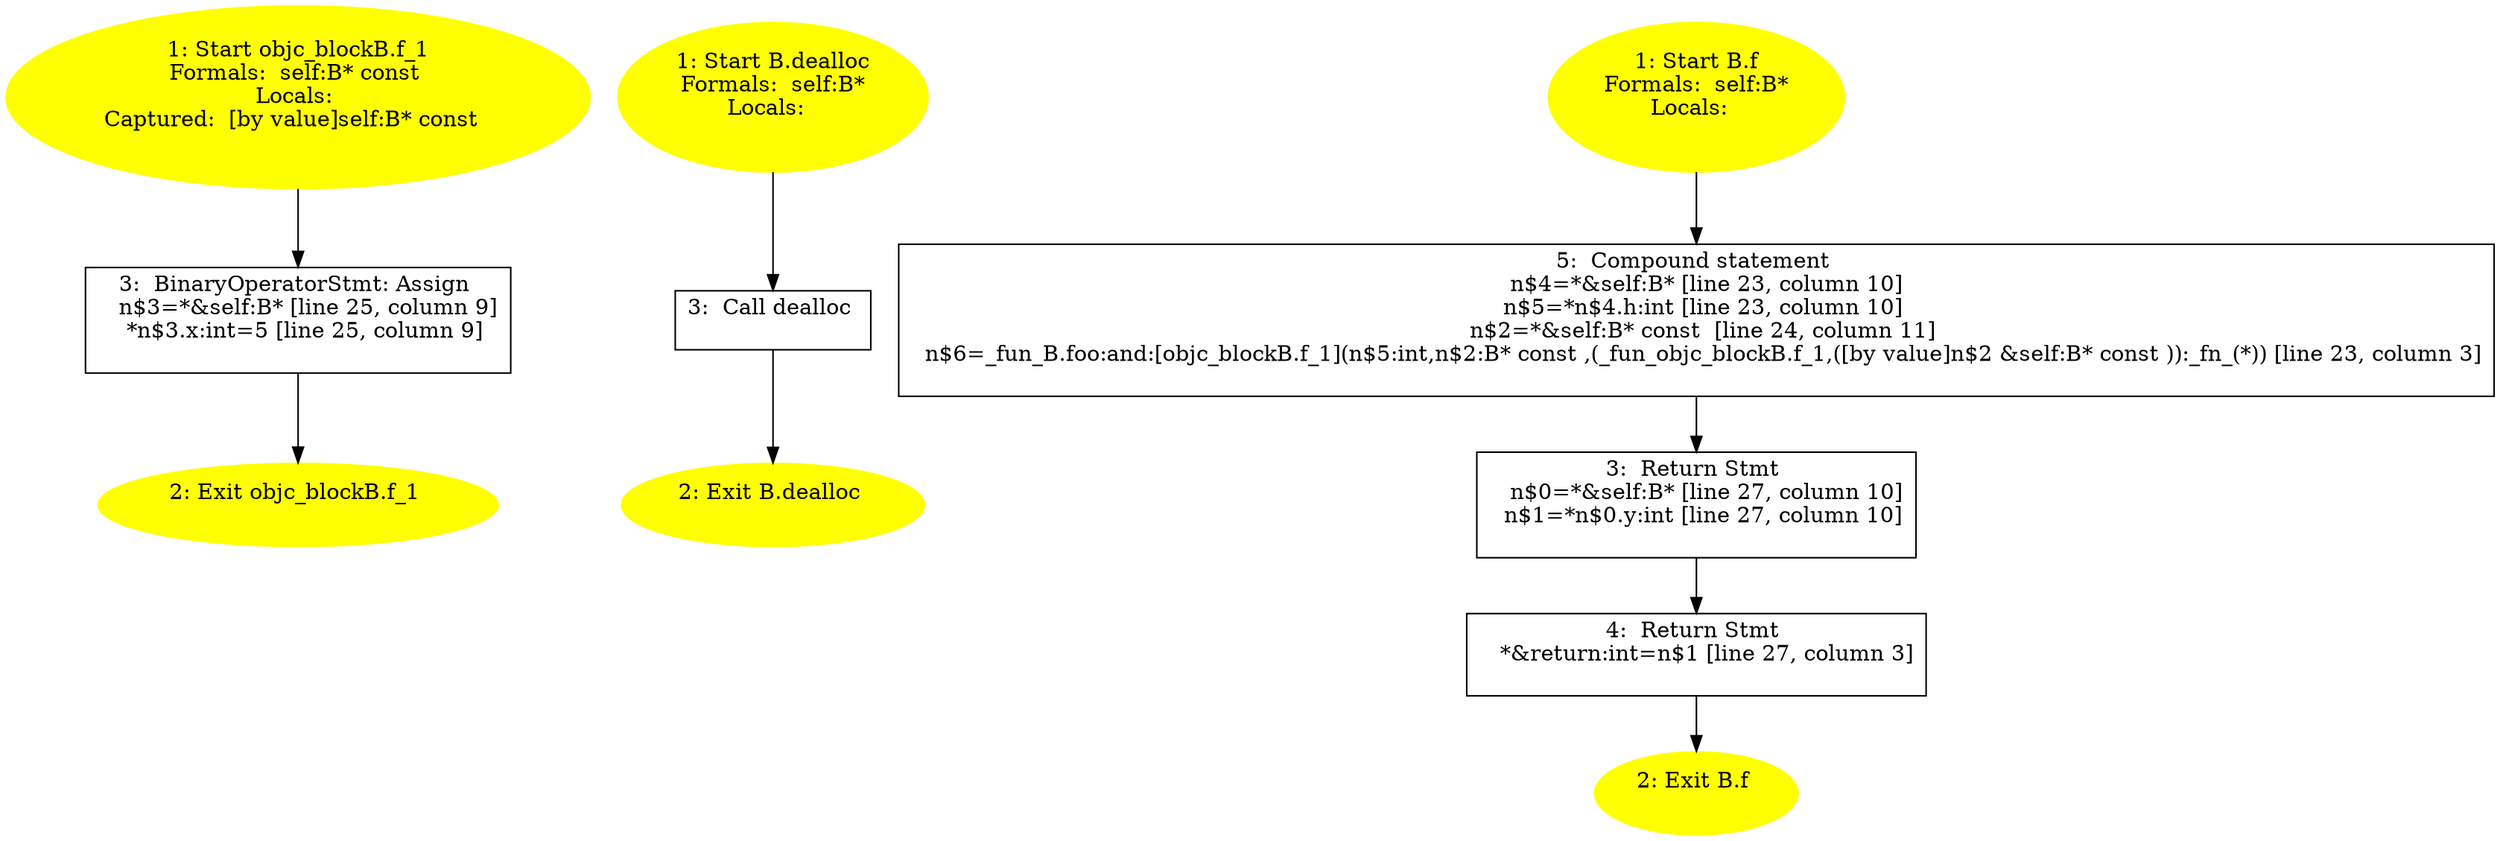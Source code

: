 /* @generated */
digraph cfg {
"objc_blockB.f_1(class B).c1c611f4be5cea3fe56d67e34da1fffd_1" [label="1: Start objc_blockB.f_1\nFormals:  self:B* const \nLocals: \nCaptured:  [by value]self:B* const  \n  " color=yellow style=filled]
	

	 "objc_blockB.f_1(class B).c1c611f4be5cea3fe56d67e34da1fffd_1" -> "objc_blockB.f_1(class B).c1c611f4be5cea3fe56d67e34da1fffd_3" ;
"objc_blockB.f_1(class B).c1c611f4be5cea3fe56d67e34da1fffd_2" [label="2: Exit objc_blockB.f_1 \n  " color=yellow style=filled]
	

"objc_blockB.f_1(class B).c1c611f4be5cea3fe56d67e34da1fffd_3" [label="3:  BinaryOperatorStmt: Assign \n   n$3=*&self:B* [line 25, column 9]\n  *n$3.x:int=5 [line 25, column 9]\n " shape="box"]
	

	 "objc_blockB.f_1(class B).c1c611f4be5cea3fe56d67e34da1fffd_3" -> "objc_blockB.f_1(class B).c1c611f4be5cea3fe56d67e34da1fffd_2" ;
"dealloc#B#instance.8757740e0d47129962d40fbccbdf4d3f_1" [label="1: Start B.dealloc\nFormals:  self:B*\nLocals:  \n  " color=yellow style=filled]
	

	 "dealloc#B#instance.8757740e0d47129962d40fbccbdf4d3f_1" -> "dealloc#B#instance.8757740e0d47129962d40fbccbdf4d3f_3" ;
"dealloc#B#instance.8757740e0d47129962d40fbccbdf4d3f_2" [label="2: Exit B.dealloc \n  " color=yellow style=filled]
	

"dealloc#B#instance.8757740e0d47129962d40fbccbdf4d3f_3" [label="3:  Call dealloc \n  " shape="box"]
	

	 "dealloc#B#instance.8757740e0d47129962d40fbccbdf4d3f_3" -> "dealloc#B#instance.8757740e0d47129962d40fbccbdf4d3f_2" ;
"f#B#instance.f1371ff5e7f410d3df6a2e71ff0a814e_1" [label="1: Start B.f\nFormals:  self:B*\nLocals:  \n  " color=yellow style=filled]
	

	 "f#B#instance.f1371ff5e7f410d3df6a2e71ff0a814e_1" -> "f#B#instance.f1371ff5e7f410d3df6a2e71ff0a814e_5" ;
"f#B#instance.f1371ff5e7f410d3df6a2e71ff0a814e_2" [label="2: Exit B.f \n  " color=yellow style=filled]
	

"f#B#instance.f1371ff5e7f410d3df6a2e71ff0a814e_3" [label="3:  Return Stmt \n   n$0=*&self:B* [line 27, column 10]\n  n$1=*n$0.y:int [line 27, column 10]\n " shape="box"]
	

	 "f#B#instance.f1371ff5e7f410d3df6a2e71ff0a814e_3" -> "f#B#instance.f1371ff5e7f410d3df6a2e71ff0a814e_4" ;
"f#B#instance.f1371ff5e7f410d3df6a2e71ff0a814e_4" [label="4:  Return Stmt \n   *&return:int=n$1 [line 27, column 3]\n " shape="box"]
	

	 "f#B#instance.f1371ff5e7f410d3df6a2e71ff0a814e_4" -> "f#B#instance.f1371ff5e7f410d3df6a2e71ff0a814e_2" ;
"f#B#instance.f1371ff5e7f410d3df6a2e71ff0a814e_5" [label="5:  Compound statement \n   n$4=*&self:B* [line 23, column 10]\n  n$5=*n$4.h:int [line 23, column 10]\n  n$2=*&self:B* const  [line 24, column 11]\n  n$6=_fun_B.foo:and:[objc_blockB.f_1](n$5:int,n$2:B* const ,(_fun_objc_blockB.f_1,([by value]n$2 &self:B* const )):_fn_(*)) [line 23, column 3]\n " shape="box"]
	

	 "f#B#instance.f1371ff5e7f410d3df6a2e71ff0a814e_5" -> "f#B#instance.f1371ff5e7f410d3df6a2e71ff0a814e_3" ;
}
